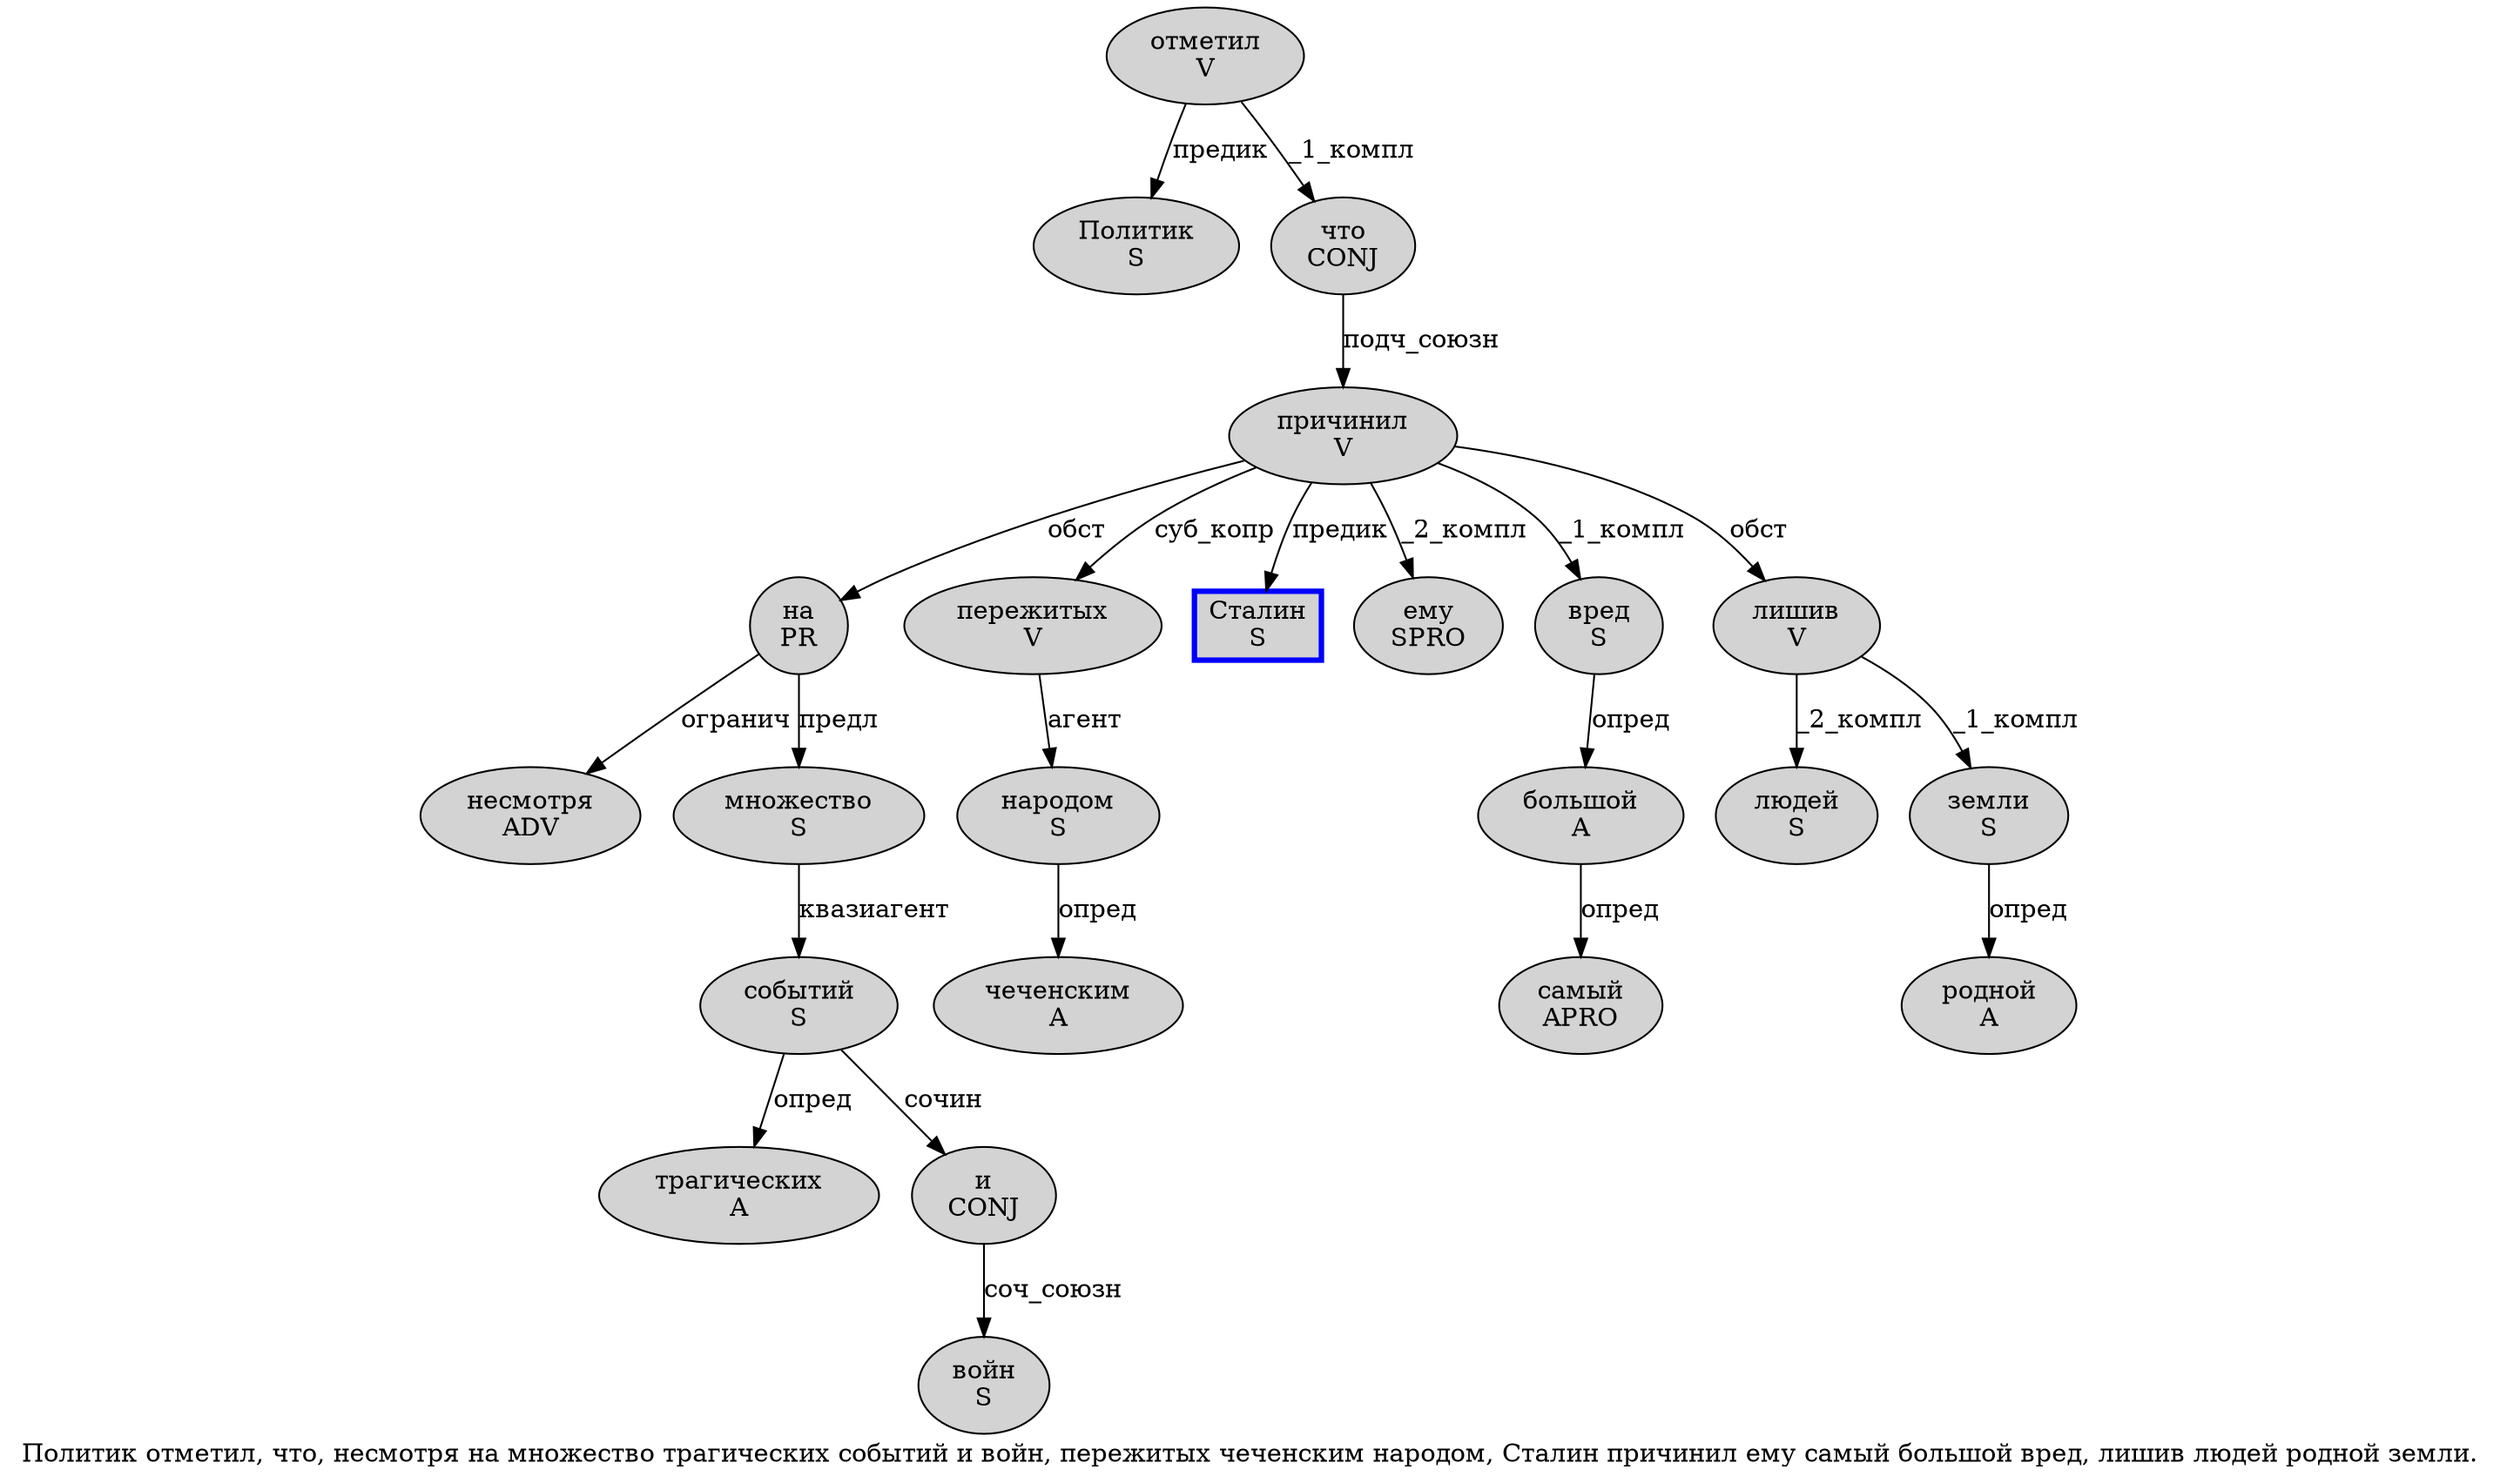 digraph SENTENCE_427 {
	graph [label="Политик отметил, что, несмотря на множество трагических событий и войн, пережитых чеченским народом, Сталин причинил ему самый большой вред, лишив людей родной земли."]
	node [style=filled]
		0 [label="Политик
S" color="" fillcolor=lightgray penwidth=1 shape=ellipse]
		1 [label="отметил
V" color="" fillcolor=lightgray penwidth=1 shape=ellipse]
		3 [label="что
CONJ" color="" fillcolor=lightgray penwidth=1 shape=ellipse]
		5 [label="несмотря
ADV" color="" fillcolor=lightgray penwidth=1 shape=ellipse]
		6 [label="на
PR" color="" fillcolor=lightgray penwidth=1 shape=ellipse]
		7 [label="множество
S" color="" fillcolor=lightgray penwidth=1 shape=ellipse]
		8 [label="трагических
A" color="" fillcolor=lightgray penwidth=1 shape=ellipse]
		9 [label="событий
S" color="" fillcolor=lightgray penwidth=1 shape=ellipse]
		10 [label="и
CONJ" color="" fillcolor=lightgray penwidth=1 shape=ellipse]
		11 [label="войн
S" color="" fillcolor=lightgray penwidth=1 shape=ellipse]
		13 [label="пережитых
V" color="" fillcolor=lightgray penwidth=1 shape=ellipse]
		14 [label="чеченским
A" color="" fillcolor=lightgray penwidth=1 shape=ellipse]
		15 [label="народом
S" color="" fillcolor=lightgray penwidth=1 shape=ellipse]
		17 [label="Сталин
S" color=blue fillcolor=lightgray penwidth=3 shape=box]
		18 [label="причинил
V" color="" fillcolor=lightgray penwidth=1 shape=ellipse]
		19 [label="ему
SPRO" color="" fillcolor=lightgray penwidth=1 shape=ellipse]
		20 [label="самый
APRO" color="" fillcolor=lightgray penwidth=1 shape=ellipse]
		21 [label="большой
A" color="" fillcolor=lightgray penwidth=1 shape=ellipse]
		22 [label="вред
S" color="" fillcolor=lightgray penwidth=1 shape=ellipse]
		24 [label="лишив
V" color="" fillcolor=lightgray penwidth=1 shape=ellipse]
		25 [label="людей
S" color="" fillcolor=lightgray penwidth=1 shape=ellipse]
		26 [label="родной
A" color="" fillcolor=lightgray penwidth=1 shape=ellipse]
		27 [label="земли
S" color="" fillcolor=lightgray penwidth=1 shape=ellipse]
			3 -> 18 [label="подч_союзн"]
			10 -> 11 [label="соч_союзн"]
			21 -> 20 [label="опред"]
			24 -> 25 [label="_2_компл"]
			24 -> 27 [label="_1_компл"]
			1 -> 0 [label="предик"]
			1 -> 3 [label="_1_компл"]
			6 -> 5 [label="огранич"]
			6 -> 7 [label="предл"]
			22 -> 21 [label="опред"]
			9 -> 8 [label="опред"]
			9 -> 10 [label="сочин"]
			15 -> 14 [label="опред"]
			18 -> 6 [label="обст"]
			18 -> 13 [label="суб_копр"]
			18 -> 17 [label="предик"]
			18 -> 19 [label="_2_компл"]
			18 -> 22 [label="_1_компл"]
			18 -> 24 [label="обст"]
			7 -> 9 [label="квазиагент"]
			27 -> 26 [label="опред"]
			13 -> 15 [label="агент"]
}